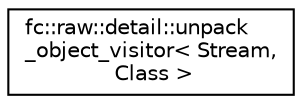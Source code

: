 digraph "Graphical Class Hierarchy"
{
  edge [fontname="Helvetica",fontsize="10",labelfontname="Helvetica",labelfontsize="10"];
  node [fontname="Helvetica",fontsize="10",shape=record];
  rankdir="LR";
  Node0 [label="fc::raw::detail::unpack\l_object_visitor\< Stream,\l Class \>",height=0.2,width=0.4,color="black", fillcolor="white", style="filled",URL="$structfc_1_1raw_1_1detail_1_1unpack__object__visitor.html"];
}
